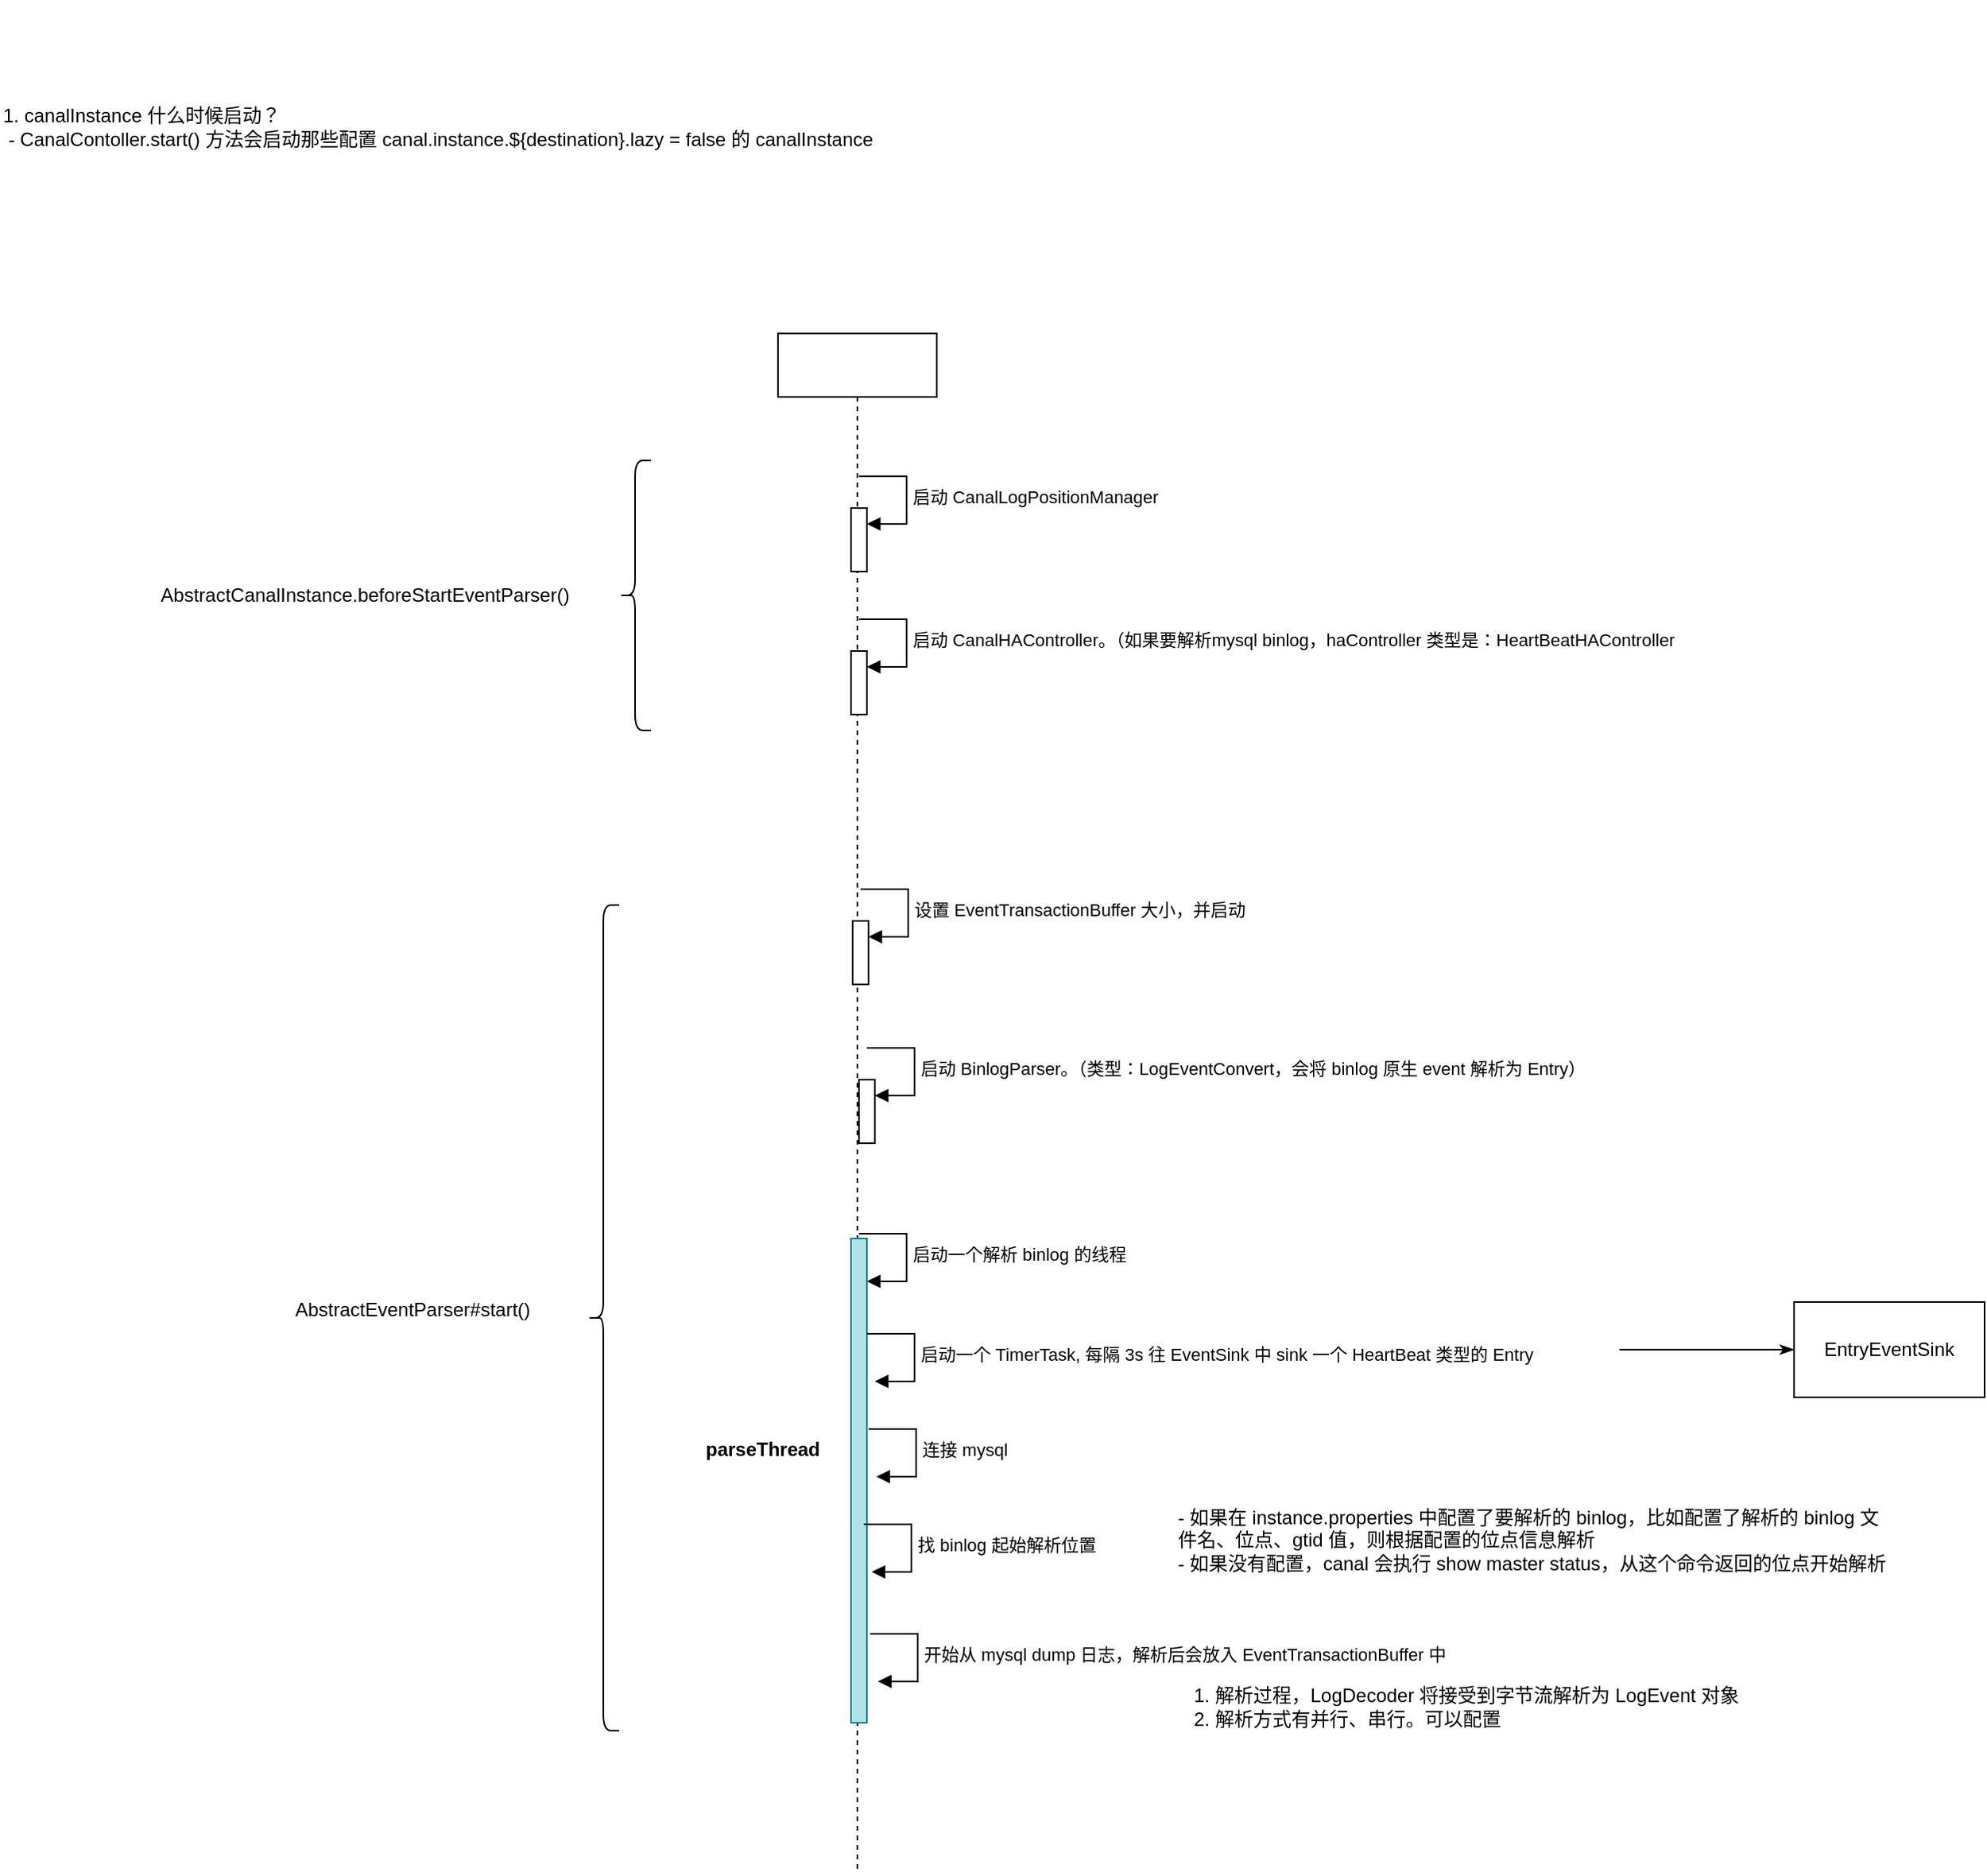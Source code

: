 <mxfile version="21.2.2" type="github">
  <diagram name="第 1 页" id="gODlSswPUVdLmv0uN2Mu">
    <mxGraphModel dx="1562" dy="2027" grid="1" gridSize="10" guides="0" tooltips="1" connect="1" arrows="1" fold="1" page="1" pageScale="1" pageWidth="827" pageHeight="1169" math="0" shadow="0">
      <root>
        <mxCell id="0" />
        <mxCell id="1" parent="0" />
        <mxCell id="m7EFyyzNu4Z0yUVCmoOw-4" value="" style="shape=umlLifeline;perimeter=lifelinePerimeter;whiteSpace=wrap;html=1;container=1;dropTarget=0;collapsible=0;recursiveResize=0;outlineConnect=0;portConstraint=eastwest;newEdgeStyle={&quot;edgeStyle&quot;:&quot;elbowEdgeStyle&quot;,&quot;elbow&quot;:&quot;vertical&quot;,&quot;curved&quot;:0,&quot;rounded&quot;:0};" vertex="1" parent="1">
          <mxGeometry x="530" y="160" width="100" height="970" as="geometry" />
        </mxCell>
        <mxCell id="m7EFyyzNu4Z0yUVCmoOw-5" value="" style="html=1;points=[];perimeter=orthogonalPerimeter;outlineConnect=0;targetShapes=umlLifeline;portConstraint=eastwest;newEdgeStyle={&quot;edgeStyle&quot;:&quot;elbowEdgeStyle&quot;,&quot;elbow&quot;:&quot;vertical&quot;,&quot;curved&quot;:0,&quot;rounded&quot;:0};" vertex="1" parent="m7EFyyzNu4Z0yUVCmoOw-4">
          <mxGeometry x="46" y="110" width="10" height="40" as="geometry" />
        </mxCell>
        <mxCell id="m7EFyyzNu4Z0yUVCmoOw-6" value="启动 CanalLogPositionManager" style="html=1;align=left;spacingLeft=2;endArrow=block;rounded=0;edgeStyle=orthogonalEdgeStyle;curved=0;rounded=0;" edge="1" target="m7EFyyzNu4Z0yUVCmoOw-5" parent="m7EFyyzNu4Z0yUVCmoOw-4">
          <mxGeometry relative="1" as="geometry">
            <mxPoint x="51" y="90" as="sourcePoint" />
            <Array as="points">
              <mxPoint x="81" y="120" />
            </Array>
          </mxGeometry>
        </mxCell>
        <mxCell id="m7EFyyzNu4Z0yUVCmoOw-13" value="" style="html=1;points=[];perimeter=orthogonalPerimeter;outlineConnect=0;targetShapes=umlLifeline;portConstraint=eastwest;newEdgeStyle={&quot;edgeStyle&quot;:&quot;elbowEdgeStyle&quot;,&quot;elbow&quot;:&quot;vertical&quot;,&quot;curved&quot;:0,&quot;rounded&quot;:0};" vertex="1" parent="m7EFyyzNu4Z0yUVCmoOw-4">
          <mxGeometry x="46" y="200" width="10" height="40" as="geometry" />
        </mxCell>
        <mxCell id="m7EFyyzNu4Z0yUVCmoOw-14" value="启动 CanalHAController。（如果要解析mysql binlog，haController 类型是：HeartBeatHAController" style="html=1;align=left;spacingLeft=2;endArrow=block;rounded=0;edgeStyle=orthogonalEdgeStyle;curved=0;rounded=0;" edge="1" target="m7EFyyzNu4Z0yUVCmoOw-13" parent="m7EFyyzNu4Z0yUVCmoOw-4">
          <mxGeometry relative="1" as="geometry">
            <mxPoint x="51" y="180" as="sourcePoint" />
            <Array as="points">
              <mxPoint x="81" y="210" />
            </Array>
          </mxGeometry>
        </mxCell>
        <mxCell id="m7EFyyzNu4Z0yUVCmoOw-17" value="" style="html=1;points=[];perimeter=orthogonalPerimeter;outlineConnect=0;targetShapes=umlLifeline;portConstraint=eastwest;newEdgeStyle={&quot;edgeStyle&quot;:&quot;elbowEdgeStyle&quot;,&quot;elbow&quot;:&quot;vertical&quot;,&quot;curved&quot;:0,&quot;rounded&quot;:0};" vertex="1" parent="m7EFyyzNu4Z0yUVCmoOw-4">
          <mxGeometry x="47" y="370" width="10" height="40" as="geometry" />
        </mxCell>
        <mxCell id="m7EFyyzNu4Z0yUVCmoOw-18" value="设置 EventTransactionBuffer 大小，并启动" style="html=1;align=left;spacingLeft=2;endArrow=block;rounded=0;edgeStyle=orthogonalEdgeStyle;curved=0;rounded=0;" edge="1" target="m7EFyyzNu4Z0yUVCmoOw-17" parent="m7EFyyzNu4Z0yUVCmoOw-4">
          <mxGeometry relative="1" as="geometry">
            <mxPoint x="52" y="350" as="sourcePoint" />
            <Array as="points">
              <mxPoint x="82" y="380" />
            </Array>
          </mxGeometry>
        </mxCell>
        <mxCell id="m7EFyyzNu4Z0yUVCmoOw-22" value="" style="html=1;points=[];perimeter=orthogonalPerimeter;outlineConnect=0;targetShapes=umlLifeline;portConstraint=eastwest;newEdgeStyle={&quot;edgeStyle&quot;:&quot;elbowEdgeStyle&quot;,&quot;elbow&quot;:&quot;vertical&quot;,&quot;curved&quot;:0,&quot;rounded&quot;:0};" vertex="1" parent="m7EFyyzNu4Z0yUVCmoOw-4">
          <mxGeometry x="51" y="470" width="10" height="40" as="geometry" />
        </mxCell>
        <mxCell id="m7EFyyzNu4Z0yUVCmoOw-23" value="启动 BinlogParser。（类型：LogEventConvert，会将 binlog 原生 event 解析为 Entry）" style="html=1;align=left;spacingLeft=2;endArrow=block;rounded=0;edgeStyle=orthogonalEdgeStyle;curved=0;rounded=0;" edge="1" target="m7EFyyzNu4Z0yUVCmoOw-22" parent="m7EFyyzNu4Z0yUVCmoOw-4">
          <mxGeometry relative="1" as="geometry">
            <mxPoint x="56" y="450" as="sourcePoint" />
            <Array as="points">
              <mxPoint x="86" y="480" />
            </Array>
          </mxGeometry>
        </mxCell>
        <mxCell id="m7EFyyzNu4Z0yUVCmoOw-29" value="" style="html=1;points=[];perimeter=orthogonalPerimeter;outlineConnect=0;targetShapes=umlLifeline;portConstraint=eastwest;newEdgeStyle={&quot;edgeStyle&quot;:&quot;elbowEdgeStyle&quot;,&quot;elbow&quot;:&quot;vertical&quot;,&quot;curved&quot;:0,&quot;rounded&quot;:0};fillColor=#b0e3e6;strokeColor=#0e8088;" vertex="1" parent="m7EFyyzNu4Z0yUVCmoOw-4">
          <mxGeometry x="46" y="570" width="10" height="305" as="geometry" />
        </mxCell>
        <mxCell id="m7EFyyzNu4Z0yUVCmoOw-30" value="启动一个解析 binlog 的线程" style="html=1;align=left;spacingLeft=2;endArrow=block;rounded=0;edgeStyle=orthogonalEdgeStyle;curved=0;rounded=0;" edge="1" parent="m7EFyyzNu4Z0yUVCmoOw-4">
          <mxGeometry relative="1" as="geometry">
            <mxPoint x="51" y="567" as="sourcePoint" />
            <Array as="points">
              <mxPoint x="81" y="597" />
            </Array>
            <mxPoint x="56" y="597" as="targetPoint" />
          </mxGeometry>
        </mxCell>
        <mxCell id="m7EFyyzNu4Z0yUVCmoOw-33" value="启动一个 TimerTask, 每隔 3s 往 EventSink 中 sink 一个 HeartBeat 类型的 Entry" style="html=1;align=left;spacingLeft=2;endArrow=block;rounded=0;edgeStyle=orthogonalEdgeStyle;curved=0;rounded=0;" edge="1" parent="m7EFyyzNu4Z0yUVCmoOw-4">
          <mxGeometry relative="1" as="geometry">
            <mxPoint x="56" y="630" as="sourcePoint" />
            <Array as="points">
              <mxPoint x="86" y="660" />
            </Array>
            <mxPoint x="61" y="660" as="targetPoint" />
          </mxGeometry>
        </mxCell>
        <mxCell id="m7EFyyzNu4Z0yUVCmoOw-49" value="连接 mysql" style="html=1;align=left;spacingLeft=2;endArrow=block;rounded=0;edgeStyle=orthogonalEdgeStyle;curved=0;rounded=0;" edge="1" parent="m7EFyyzNu4Z0yUVCmoOw-4">
          <mxGeometry relative="1" as="geometry">
            <mxPoint x="57" y="690" as="sourcePoint" />
            <Array as="points">
              <mxPoint x="87" y="720" />
            </Array>
            <mxPoint x="62" y="720" as="targetPoint" />
          </mxGeometry>
        </mxCell>
        <mxCell id="m7EFyyzNu4Z0yUVCmoOw-53" value="找 binlog 起始解析位置" style="html=1;align=left;spacingLeft=2;endArrow=block;rounded=0;edgeStyle=orthogonalEdgeStyle;curved=0;rounded=0;" edge="1" parent="m7EFyyzNu4Z0yUVCmoOw-4">
          <mxGeometry relative="1" as="geometry">
            <mxPoint x="54" y="750" as="sourcePoint" />
            <Array as="points">
              <mxPoint x="84" y="780" />
            </Array>
            <mxPoint x="59" y="780" as="targetPoint" />
          </mxGeometry>
        </mxCell>
        <mxCell id="m7EFyyzNu4Z0yUVCmoOw-56" value="开始从 mysql dump 日志，解析后会放入 EventTransactionBuffer 中" style="html=1;align=left;spacingLeft=2;endArrow=block;rounded=0;edgeStyle=orthogonalEdgeStyle;curved=0;rounded=0;" edge="1" parent="m7EFyyzNu4Z0yUVCmoOw-4">
          <mxGeometry relative="1" as="geometry">
            <mxPoint x="58" y="819" as="sourcePoint" />
            <Array as="points">
              <mxPoint x="88" y="849" />
            </Array>
            <mxPoint x="63" y="849" as="targetPoint" />
          </mxGeometry>
        </mxCell>
        <mxCell id="m7EFyyzNu4Z0yUVCmoOw-26" value="AbstractEventParser#start()" style="text;html=1;strokeColor=none;fillColor=none;align=center;verticalAlign=middle;whiteSpace=wrap;rounded=0;" vertex="1" parent="1">
          <mxGeometry x="270" y="760" width="60" height="30" as="geometry" />
        </mxCell>
        <mxCell id="m7EFyyzNu4Z0yUVCmoOw-31" value="parseThread" style="text;align=center;fontStyle=1;verticalAlign=middle;spacingLeft=3;spacingRight=3;strokeColor=none;rotatable=0;points=[[0,0.5],[1,0.5]];portConstraint=eastwest;html=1;" vertex="1" parent="1">
          <mxGeometry x="480" y="850" width="80" height="26" as="geometry" />
        </mxCell>
        <mxCell id="m7EFyyzNu4Z0yUVCmoOw-35" style="edgeStyle=orthogonalEdgeStyle;rounded=0;orthogonalLoop=1;jettySize=auto;html=1;startArrow=classicThin;startFill=1;endArrow=none;endFill=0;" edge="1" parent="1" source="m7EFyyzNu4Z0yUVCmoOw-34">
          <mxGeometry relative="1" as="geometry">
            <mxPoint x="1060" y="800" as="targetPoint" />
          </mxGeometry>
        </mxCell>
        <mxCell id="m7EFyyzNu4Z0yUVCmoOw-34" value="EntryEventSink" style="rounded=0;whiteSpace=wrap;html=1;" vertex="1" parent="1">
          <mxGeometry x="1170" y="770" width="120" height="60" as="geometry" />
        </mxCell>
        <mxCell id="m7EFyyzNu4Z0yUVCmoOw-43" value="1. canalInstance 什么时候启动？&lt;br&gt;&lt;span style=&quot;white-space: pre;&quot;&gt; &lt;/span&gt;- CanalContoller.start() 方法会启动那些配置 canal.instance.${destination}.lazy = false 的 canalInstance" style="text;html=1;strokeColor=none;fillColor=none;align=left;verticalAlign=middle;whiteSpace=wrap;rounded=0;" vertex="1" parent="1">
          <mxGeometry x="40" y="-50" width="640" height="160" as="geometry" />
        </mxCell>
        <mxCell id="m7EFyyzNu4Z0yUVCmoOw-44" value="AbstractCanalInstance.beforeStartEventParser()" style="text;html=1;strokeColor=none;fillColor=none;align=center;verticalAlign=middle;whiteSpace=wrap;rounded=0;" vertex="1" parent="1">
          <mxGeometry x="240" y="310" width="60" height="30" as="geometry" />
        </mxCell>
        <mxCell id="m7EFyyzNu4Z0yUVCmoOw-45" value="" style="shape=curlyBracket;whiteSpace=wrap;html=1;rounded=1;labelPosition=left;verticalLabelPosition=middle;align=right;verticalAlign=middle;" vertex="1" parent="1">
          <mxGeometry x="430" y="240" width="20" height="170" as="geometry" />
        </mxCell>
        <mxCell id="m7EFyyzNu4Z0yUVCmoOw-46" value="" style="shape=curlyBracket;whiteSpace=wrap;html=1;rounded=1;labelPosition=left;verticalLabelPosition=middle;align=right;verticalAlign=middle;" vertex="1" parent="1">
          <mxGeometry x="410" y="520" width="20" height="520" as="geometry" />
        </mxCell>
        <mxCell id="m7EFyyzNu4Z0yUVCmoOw-54" value="- 如果在 instance.properties 中配置了要解析的 binlog，比如配置了解析的 binlog 文件名、位点、gtid 值，则根据配置的位点信息解析&lt;br&gt;- 如果没有配置，canal 会执行 show master status，从这个命令返回的位点开始解析" style="text;html=1;strokeColor=none;fillColor=none;align=left;verticalAlign=middle;whiteSpace=wrap;rounded=0;" vertex="1" parent="1">
          <mxGeometry x="780" y="900" width="450" height="40" as="geometry" />
        </mxCell>
        <mxCell id="m7EFyyzNu4Z0yUVCmoOw-58" value="1. 解析过程，LogDecoder 将接受到字节流解析为 LogEvent 对象&lt;br&gt;2. 解析方式有并行、串行。可以配置" style="text;html=1;strokeColor=none;fillColor=none;align=left;verticalAlign=middle;whiteSpace=wrap;rounded=0;" vertex="1" parent="1">
          <mxGeometry x="790" y="1010" width="380" height="30" as="geometry" />
        </mxCell>
      </root>
    </mxGraphModel>
  </diagram>
</mxfile>
